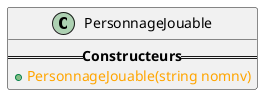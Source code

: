 @startuml
class PersonnageJouable{
    ==<b>Constructeurs</b>==
        +<color:orange>PersonnageJouable(string nomnv)</color>
}
@enduml
'4742eda7facc9fd990df74427b42267b  src/PersonnageJouable.hpp
'23eab1422dde330152c2328b9d65de23  src/PersonnageJouable.cpp

